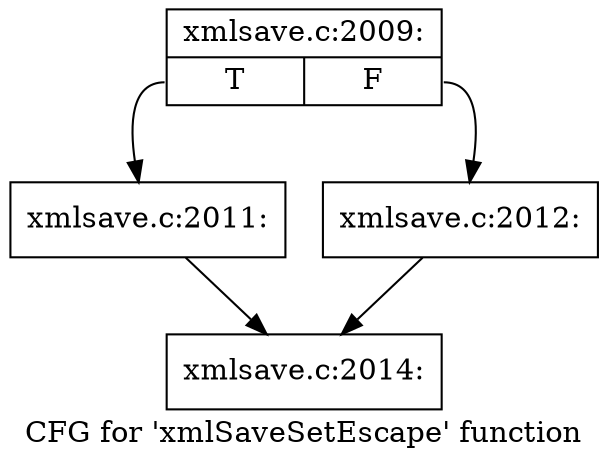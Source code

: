 digraph "CFG for 'xmlSaveSetEscape' function" {
	label="CFG for 'xmlSaveSetEscape' function";

	Node0x5701ea0 [shape=record,label="{xmlsave.c:2009:|{<s0>T|<s1>F}}"];
	Node0x5701ea0:s0 -> Node0x565c9a0;
	Node0x5701ea0:s1 -> Node0x565c9f0;
	Node0x565c9a0 [shape=record,label="{xmlsave.c:2011:}"];
	Node0x565c9a0 -> Node0x5702190;
	Node0x565c9f0 [shape=record,label="{xmlsave.c:2012:}"];
	Node0x565c9f0 -> Node0x5702190;
	Node0x5702190 [shape=record,label="{xmlsave.c:2014:}"];
}
